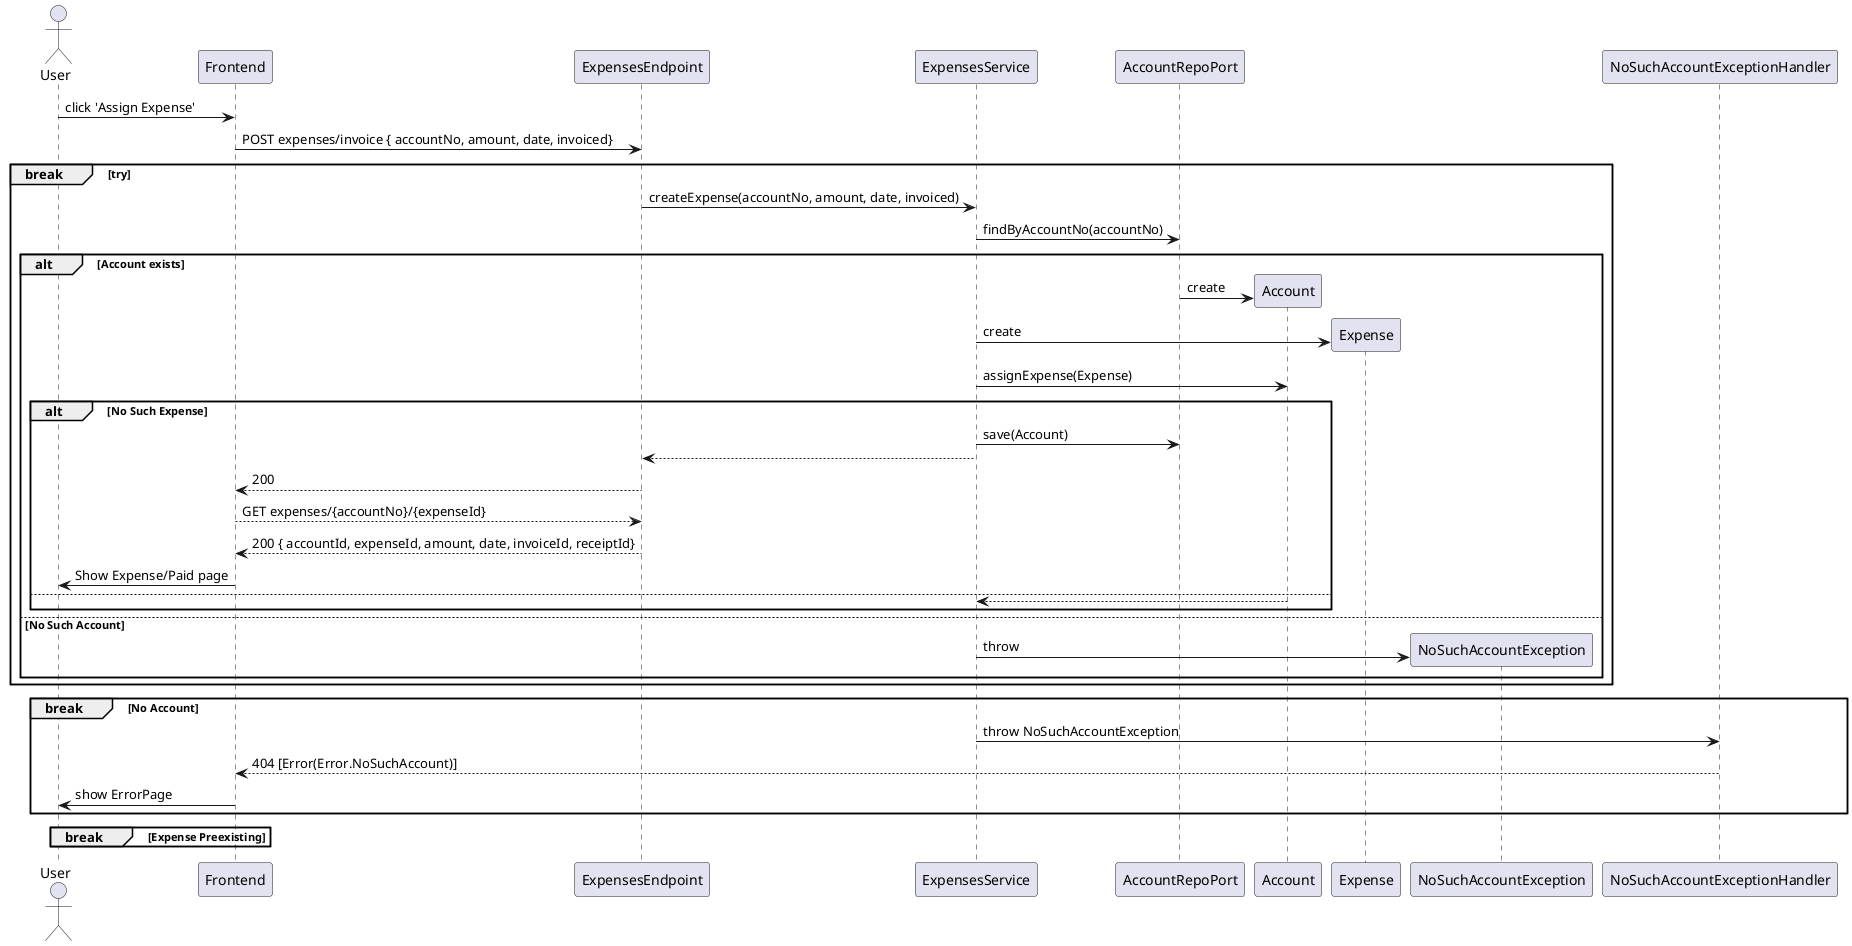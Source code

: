 @startuml
actor User
User -> Frontend: click 'Assign Expense'
Frontend -> ExpensesEndpoint: POST expenses/invoice { accountNo, amount, date, invoiced}
break try
ExpensesEndpoint -> ExpensesService: createExpense(accountNo, amount, date, invoiced)
ExpensesService -> AccountRepoPort: findByAccountNo(accountNo)
alt Account exists
AccountRepoPort -> Account ** : create
ExpensesService -> Expense ** : create
ExpensesService -> Account: assignExpense(Expense)
alt No Such Expense
ExpensesService -> AccountRepoPort: save(Account)
ExpensesEndpoint <-- ExpensesService
Frontend <-- ExpensesEndpoint: 200
Frontend --> ExpensesEndpoint: GET expenses/{accountNo}/{expenseId}
Frontend <-- ExpensesEndpoint: 200 { accountId, expenseId, amount, date, invoiceId, receiptId}
User <- Frontend: Show Expense/Paid page
else
ExpensesService <-- Account:
end alt
else No Such Account
ExpensesService ->  NoSuchAccountException ** : throw
end alt
end break
break No Account
NoSuchAccountExceptionHandler <- ExpensesService: throw NoSuchAccountException
Frontend <-- NoSuchAccountExceptionHandler: 404 [Error(Error.NoSuchAccount)]
User <- Frontend: show ErrorPage
end break
break Expense Preexisting

end break



@enduml